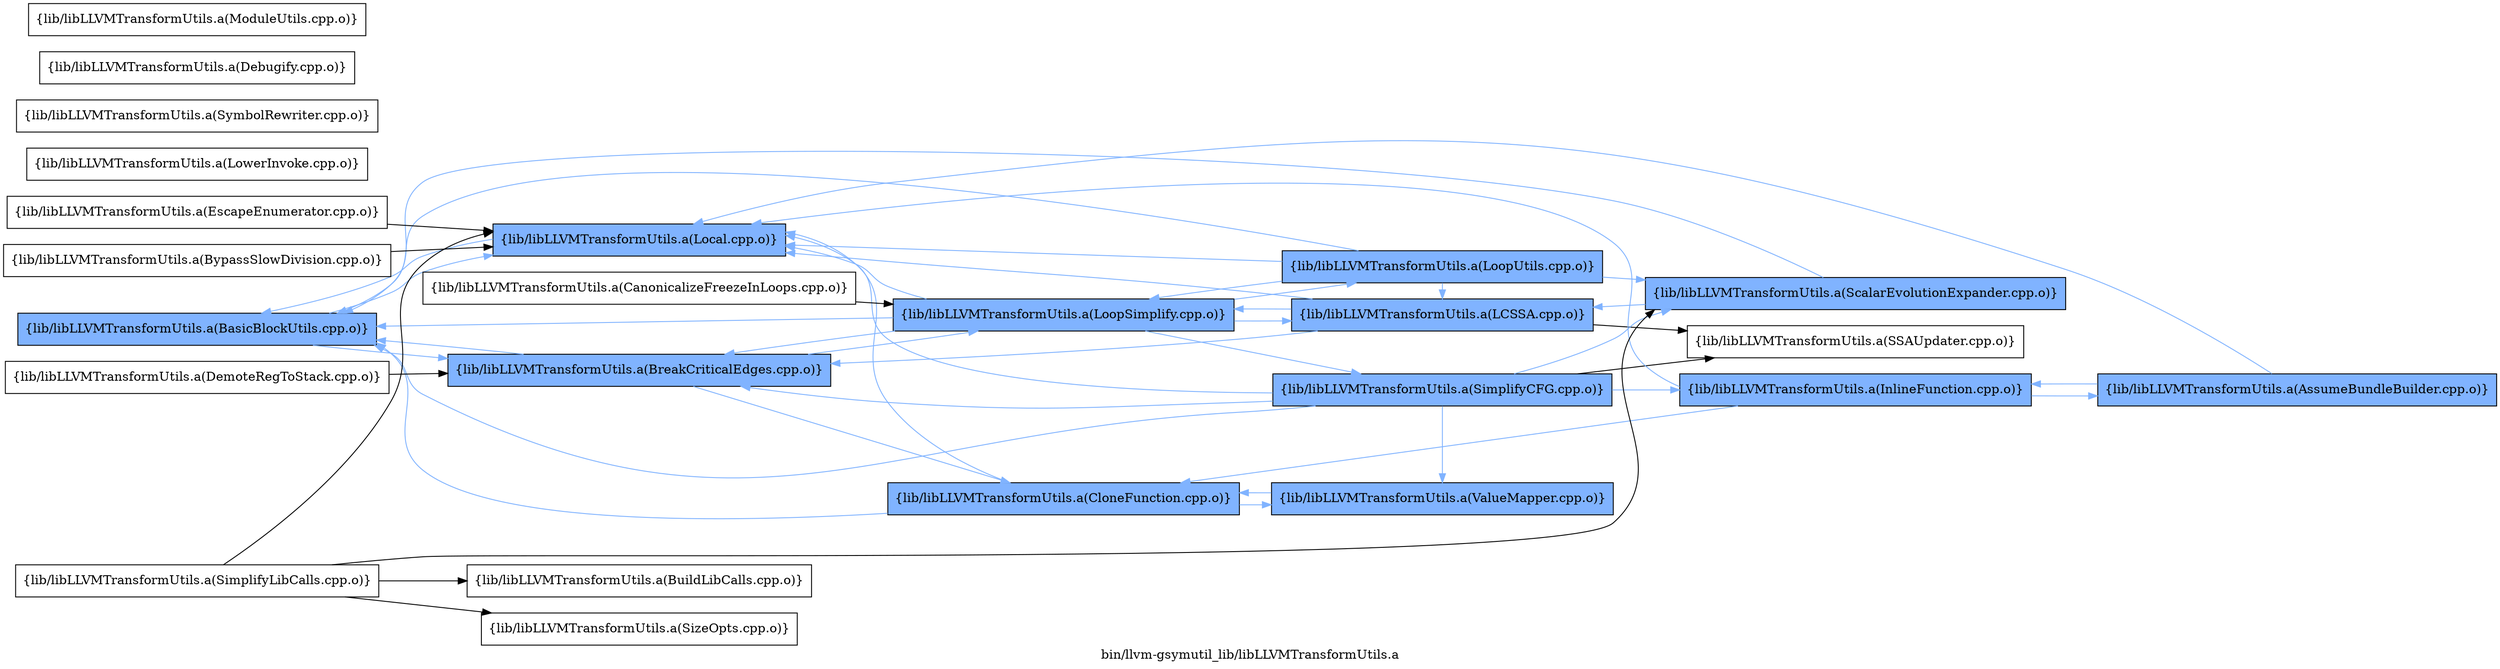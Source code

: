 digraph "bin/llvm-gsymutil_lib/libLLVMTransformUtils.a" {
	label="bin/llvm-gsymutil_lib/libLLVMTransformUtils.a";
	rankdir=LR;
	{ rank=same; Node0x55dd54992af8;  }
	{ rank=same; Node0x55dd54995398; Node0x55dd54992378;  }
	{ rank=same; Node0x55dd54995208; Node0x55dd54990578;  }
	{ rank=same; Node0x55dd54994c18; Node0x55dd54993048; Node0x55dd54995c08; Node0x55dd54988dc8;  }
	{ rank=same; Node0x55dd549975f8; Node0x55dd54996e78; Node0x55dd54987b58;  }

	Node0x55dd54992af8 [shape=record,shape=box,group=1,style=filled,fillcolor="0.600000 0.5 1",label="{lib/libLLVMTransformUtils.a(BasicBlockUtils.cpp.o)}"];
	Node0x55dd54992af8 -> Node0x55dd54995398[color="0.600000 0.5 1"];
	Node0x55dd54992af8 -> Node0x55dd54992378[color="0.600000 0.5 1"];
	Node0x55dd5498c838 [shape=record,shape=box,group=0,label="{lib/libLLVMTransformUtils.a(SizeOpts.cpp.o)}"];
	Node0x55dd54995398 [shape=record,shape=box,group=1,style=filled,fillcolor="0.600000 0.5 1",label="{lib/libLLVMTransformUtils.a(Local.cpp.o)}"];
	Node0x55dd54995398 -> Node0x55dd54992af8[color="0.600000 0.5 1"];
	Node0x55dd54992378 [shape=record,shape=box,group=1,style=filled,fillcolor="0.600000 0.5 1",label="{lib/libLLVMTransformUtils.a(BreakCriticalEdges.cpp.o)}"];
	Node0x55dd54992378 -> Node0x55dd54995208[color="0.600000 0.5 1"];
	Node0x55dd54992378 -> Node0x55dd54992af8[color="0.600000 0.5 1"];
	Node0x55dd54992378 -> Node0x55dd54990578[color="0.600000 0.5 1"];
	Node0x55dd54993fe8 [shape=record,shape=box,group=0,label="{lib/libLLVMTransformUtils.a(LowerInvoke.cpp.o)}"];
	Node0x55dd5498e548 [shape=record,shape=box,group=0,label="{lib/libLLVMTransformUtils.a(CanonicalizeFreezeInLoops.cpp.o)}"];
	Node0x55dd5498e548 -> Node0x55dd54995208;
	Node0x55dd54985b78 [shape=record,shape=box,group=0,label="{lib/libLLVMTransformUtils.a(SymbolRewriter.cpp.o)}"];
	Node0x55dd5498e318 [shape=record,shape=box,group=0,label="{lib/libLLVMTransformUtils.a(BypassSlowDivision.cpp.o)}"];
	Node0x55dd5498e318 -> Node0x55dd54995398;
	Node0x55dd5498b708 [shape=record,shape=box,group=0,label="{lib/libLLVMTransformUtils.a(SimplifyLibCalls.cpp.o)}"];
	Node0x55dd5498b708 -> Node0x55dd54995398;
	Node0x55dd5498b708 -> Node0x55dd54996e78;
	Node0x55dd5498b708 -> Node0x55dd5498e8b8;
	Node0x55dd5498b708 -> Node0x55dd5498c838;
	Node0x55dd5498f448 [shape=record,shape=box,group=0,label="{lib/libLLVMTransformUtils.a(Debugify.cpp.o)}"];
	Node0x55dd54995c08 [shape=record,shape=box,group=1,style=filled,fillcolor="0.600000 0.5 1",label="{lib/libLLVMTransformUtils.a(SimplifyCFG.cpp.o)}"];
	Node0x55dd54995c08 -> Node0x55dd54987b58[color="0.600000 0.5 1"];
	Node0x55dd54995c08 -> Node0x55dd54995398[color="0.600000 0.5 1"];
	Node0x55dd54995c08 -> Node0x55dd54996e78[color="0.600000 0.5 1"];
	Node0x55dd54995c08 -> Node0x55dd549975f8;
	Node0x55dd54995c08 -> Node0x55dd54992af8[color="0.600000 0.5 1"];
	Node0x55dd54995c08 -> Node0x55dd54992378[color="0.600000 0.5 1"];
	Node0x55dd54995c08 -> Node0x55dd54988dc8[color="0.600000 0.5 1"];
	Node0x55dd54994c18 [shape=record,shape=box,group=1,style=filled,fillcolor="0.600000 0.5 1",label="{lib/libLLVMTransformUtils.a(LCSSA.cpp.o)}"];
	Node0x55dd54994c18 -> Node0x55dd54995398[color="0.600000 0.5 1"];
	Node0x55dd54994c18 -> Node0x55dd54995208[color="0.600000 0.5 1"];
	Node0x55dd54994c18 -> Node0x55dd549975f8;
	Node0x55dd54994c18 -> Node0x55dd54992378[color="0.600000 0.5 1"];
	Node0x55dd54995208 [shape=record,shape=box,group=1,style=filled,fillcolor="0.600000 0.5 1",label="{lib/libLLVMTransformUtils.a(LoopSimplify.cpp.o)}"];
	Node0x55dd54995208 -> Node0x55dd54994c18[color="0.600000 0.5 1"];
	Node0x55dd54995208 -> Node0x55dd54995398[color="0.600000 0.5 1"];
	Node0x55dd54995208 -> Node0x55dd54993048[color="0.600000 0.5 1"];
	Node0x55dd54995208 -> Node0x55dd54995c08[color="0.600000 0.5 1"];
	Node0x55dd54995208 -> Node0x55dd54992af8[color="0.600000 0.5 1"];
	Node0x55dd54995208 -> Node0x55dd54992378[color="0.600000 0.5 1"];
	Node0x55dd54996e78 [shape=record,shape=box,group=1,style=filled,fillcolor="0.600000 0.5 1",label="{lib/libLLVMTransformUtils.a(ScalarEvolutionExpander.cpp.o)}"];
	Node0x55dd54996e78 -> Node0x55dd54994c18[color="0.600000 0.5 1"];
	Node0x55dd54996e78 -> Node0x55dd54992af8[color="0.600000 0.5 1"];
	Node0x55dd54987b58 [shape=record,shape=box,group=1,style=filled,fillcolor="0.600000 0.5 1",label="{lib/libLLVMTransformUtils.a(InlineFunction.cpp.o)}"];
	Node0x55dd54987b58 -> Node0x55dd54987888[color="0.600000 0.5 1"];
	Node0x55dd54987b58 -> Node0x55dd54995398[color="0.600000 0.5 1"];
	Node0x55dd54987b58 -> Node0x55dd54990578[color="0.600000 0.5 1"];
	Node0x55dd5498c298 [shape=record,shape=box,group=0,label="{lib/libLLVMTransformUtils.a(DemoteRegToStack.cpp.o)}"];
	Node0x55dd5498c298 -> Node0x55dd54992378;
	Node0x55dd5498c108 [shape=record,shape=box,group=0,label="{lib/libLLVMTransformUtils.a(EscapeEnumerator.cpp.o)}"];
	Node0x55dd5498c108 -> Node0x55dd54995398;
	Node0x55dd54997148 [shape=record,shape=box,group=0,label="{lib/libLLVMTransformUtils.a(ModuleUtils.cpp.o)}"];
	Node0x55dd54993048 [shape=record,shape=box,group=1,style=filled,fillcolor="0.600000 0.5 1",label="{lib/libLLVMTransformUtils.a(LoopUtils.cpp.o)}"];
	Node0x55dd54993048 -> Node0x55dd54994c18[color="0.600000 0.5 1"];
	Node0x55dd54993048 -> Node0x55dd54995398[color="0.600000 0.5 1"];
	Node0x55dd54993048 -> Node0x55dd54995208[color="0.600000 0.5 1"];
	Node0x55dd54993048 -> Node0x55dd54996e78[color="0.600000 0.5 1"];
	Node0x55dd54993048 -> Node0x55dd54992af8[color="0.600000 0.5 1"];
	Node0x55dd549975f8 [shape=record,shape=box,group=0,label="{lib/libLLVMTransformUtils.a(SSAUpdater.cpp.o)}"];
	Node0x55dd54990578 [shape=record,shape=box,group=1,style=filled,fillcolor="0.600000 0.5 1",label="{lib/libLLVMTransformUtils.a(CloneFunction.cpp.o)}"];
	Node0x55dd54990578 -> Node0x55dd54995398[color="0.600000 0.5 1"];
	Node0x55dd54990578 -> Node0x55dd54992af8[color="0.600000 0.5 1"];
	Node0x55dd54990578 -> Node0x55dd54988dc8[color="0.600000 0.5 1"];
	Node0x55dd54988dc8 [shape=record,shape=box,group=1,style=filled,fillcolor="0.600000 0.5 1",label="{lib/libLLVMTransformUtils.a(ValueMapper.cpp.o)}"];
	Node0x55dd54988dc8 -> Node0x55dd54990578[color="0.600000 0.5 1"];
	Node0x55dd5498e8b8 [shape=record,shape=box,group=0,label="{lib/libLLVMTransformUtils.a(BuildLibCalls.cpp.o)}"];
	Node0x55dd54987888 [shape=record,shape=box,group=1,style=filled,fillcolor="0.600000 0.5 1",label="{lib/libLLVMTransformUtils.a(AssumeBundleBuilder.cpp.o)}"];
	Node0x55dd54987888 -> Node0x55dd54987b58[color="0.600000 0.5 1"];
	Node0x55dd54987888 -> Node0x55dd54995398[color="0.600000 0.5 1"];
}
